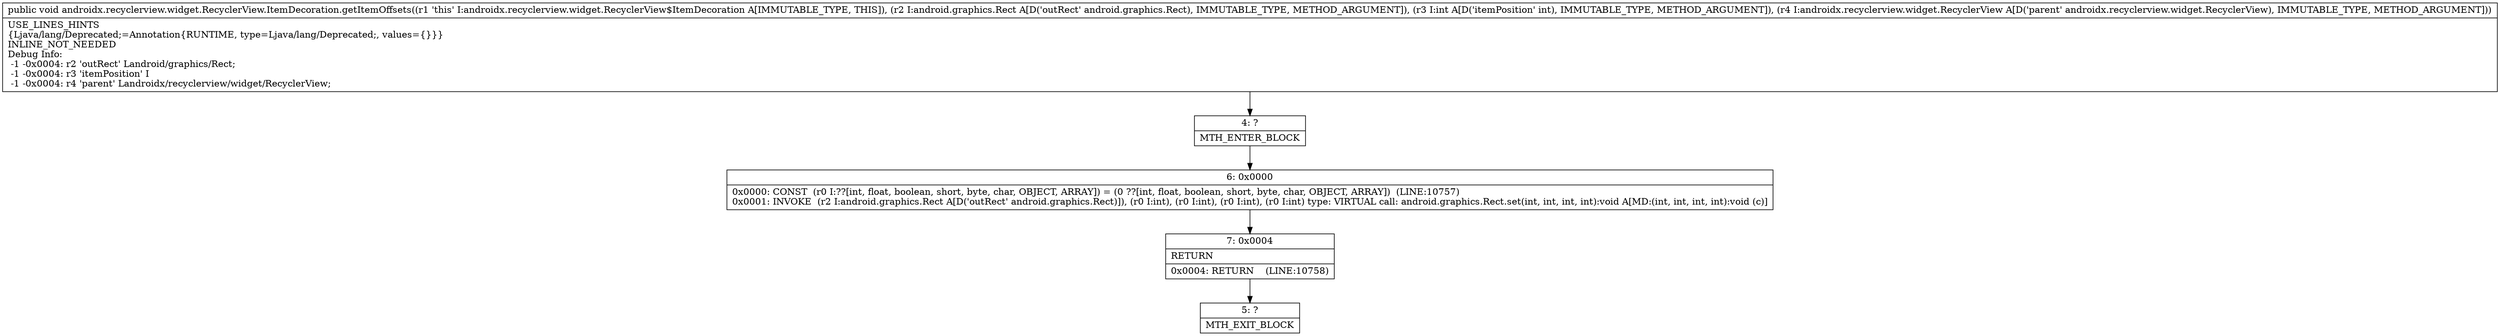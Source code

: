 digraph "CFG forandroidx.recyclerview.widget.RecyclerView.ItemDecoration.getItemOffsets(Landroid\/graphics\/Rect;ILandroidx\/recyclerview\/widget\/RecyclerView;)V" {
Node_4 [shape=record,label="{4\:\ ?|MTH_ENTER_BLOCK\l}"];
Node_6 [shape=record,label="{6\:\ 0x0000|0x0000: CONST  (r0 I:??[int, float, boolean, short, byte, char, OBJECT, ARRAY]) = (0 ??[int, float, boolean, short, byte, char, OBJECT, ARRAY])  (LINE:10757)\l0x0001: INVOKE  (r2 I:android.graphics.Rect A[D('outRect' android.graphics.Rect)]), (r0 I:int), (r0 I:int), (r0 I:int), (r0 I:int) type: VIRTUAL call: android.graphics.Rect.set(int, int, int, int):void A[MD:(int, int, int, int):void (c)]\l}"];
Node_7 [shape=record,label="{7\:\ 0x0004|RETURN\l|0x0004: RETURN    (LINE:10758)\l}"];
Node_5 [shape=record,label="{5\:\ ?|MTH_EXIT_BLOCK\l}"];
MethodNode[shape=record,label="{public void androidx.recyclerview.widget.RecyclerView.ItemDecoration.getItemOffsets((r1 'this' I:androidx.recyclerview.widget.RecyclerView$ItemDecoration A[IMMUTABLE_TYPE, THIS]), (r2 I:android.graphics.Rect A[D('outRect' android.graphics.Rect), IMMUTABLE_TYPE, METHOD_ARGUMENT]), (r3 I:int A[D('itemPosition' int), IMMUTABLE_TYPE, METHOD_ARGUMENT]), (r4 I:androidx.recyclerview.widget.RecyclerView A[D('parent' androidx.recyclerview.widget.RecyclerView), IMMUTABLE_TYPE, METHOD_ARGUMENT]))  | USE_LINES_HINTS\l\{Ljava\/lang\/Deprecated;=Annotation\{RUNTIME, type=Ljava\/lang\/Deprecated;, values=\{\}\}\}\lINLINE_NOT_NEEDED\lDebug Info:\l  \-1 \-0x0004: r2 'outRect' Landroid\/graphics\/Rect;\l  \-1 \-0x0004: r3 'itemPosition' I\l  \-1 \-0x0004: r4 'parent' Landroidx\/recyclerview\/widget\/RecyclerView;\l}"];
MethodNode -> Node_4;Node_4 -> Node_6;
Node_6 -> Node_7;
Node_7 -> Node_5;
}

